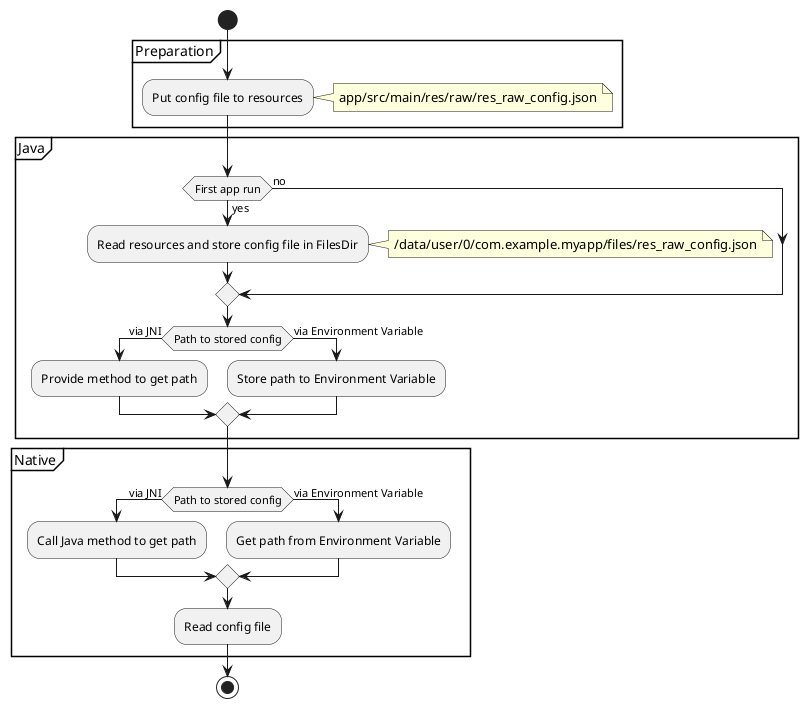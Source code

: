 @startuml
start
partition Preparation {
    :Put config file to resources;
    note right
        app/src/main/res/raw/res_raw_config.json
    end note
}
partition Java {
    if (First app run) then (yes)
        :Read resources and store config file in FilesDir;
        note right
            /data/user/0/com.example.myapp/files/res_raw_config.json
        end note
    else (no)
    endif

    if (Path to stored config) then (via JNI)
        :Provide method to get path;
    else (via Environment Variable)
        :Store path to Environment Variable;
    endif
}

partition Native {

    if (Path to stored config) then (via JNI)
        :Call Java method to get path;
    else (via Environment Variable)
        :Get path from Environment Variable;
    endif

    :Read config file;
}
stop
@enduml
